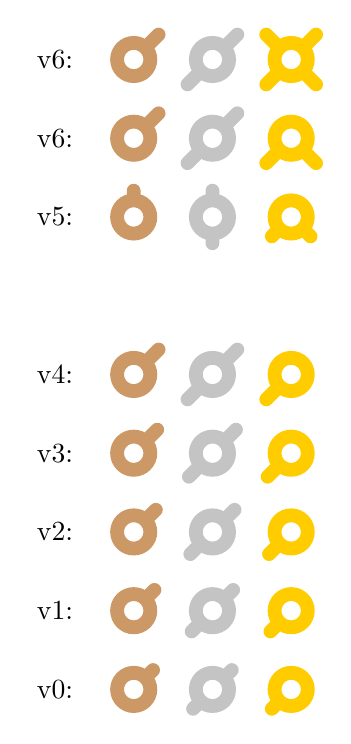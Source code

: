 %p%\usetikzlibrary{calc}
\begin{tikzpicture}[badge/.style={line width=5pt,line cap=round}]
  \definecolor{bronze}{rgb}{0.8,0.6,0.4}
  \definecolor{silver}{rgb}{0.77,0.77,0.77}
  \definecolor{gold}{rgb}{1,0.8,0}
  
  % Trying different stub lengths
  \foreach \y/\len in {0/1,1/1.5,2/2,3/2.5,4/3} {%
    \node at (-1,\y) {v\y:};
    
    \draw[color=bronze,badge] (0,\y) circle[radius=6pt]
      ++(6pt,6pt) -- +(\len pt,\len pt);
    
    \draw[color=silver,badge] (1,\y) circle[radius=6pt]
      +(6pt,6pt) -- +(6+\len pt,6+\len pt)
      +(-6pt,-6pt) -- +(-6-\len pt,-6-\len pt);
    
    \draw[color=gold,badge] (2,\y) circle[radius=6pt]
      ++(-6pt,-6pt) -- +(-\len pt,-\len pt);
  }
  
  % My original proposal
  \def\y{6}\def\len{1}
  \node at (-1,\y) {v5:};
  \draw[color=bronze,badge] (0,\y) circle[radius=6pt]
      ++(0,8.5pt) -- +(0,\len pt); % 8.5 ~ sqrt(6^2 + 6^2)
    
    \draw[color=silver,badge] (1,\y) circle[radius=6pt]
      +(0,8.5pt) -- +(0,8.5+\len pt)
      +(0,-8.5pt) -- +(0,-8.5-\len pt);
    
    \draw[color=gold,badge] (2,\y) circle[radius=6pt]
      +(-6pt,-6pt) -- +(-6-\len pt,-6-\len pt)
      +(6pt,-6pt) -- +(6+\len pt,-6-\len pt);
      
  % LD (live design) with double gold
  \def\y{7}\def\len{3}
  \node at (-1,\y) {v6:};
  \draw[color=bronze,badge] (0,\y) circle[radius=6pt]
    ++(6pt,6pt) -- +(\len pt,\len pt);
  
  \draw[color=silver,badge] (1,\y) circle[radius=6pt]
    +(6pt,6pt) -- +(6+\len pt,6+\len pt)
    +(-6pt,-6pt) -- +(-6-\len pt,-6-\len pt);
  
  \draw[color=gold,badge] (2,\y) circle[radius=6pt]
    +(-6pt,-6pt) -- +(-6-\len pt,-6-\len pt)
    +(6pt,-6pt) -- +(6+\len pt,-6-\len pt);
    
  % LD (live design) with quadruple gold
  \def\y{8}\def\len{3}
  \node at (-1,\y) {v6:};
  \draw[color=bronze,badge] (0,\y) circle[radius=6pt]
    ++(6pt,6pt) -- +(\len pt,\len pt);
  
  \draw[color=silver,badge] (1,\y) circle[radius=6pt]
    +(6pt,6pt) -- +(6+\len pt,6+\len pt)
    +(-6pt,-6pt) -- +(-6-\len pt,-6-\len pt);
  
  \draw[color=gold,badge] (2,\y) circle[radius=6pt]
    +(-6pt,-6pt) -- +(-6-\len pt,-6-\len pt)
    +(6pt,-6pt) -- +(6+\len pt,-6-\len pt)
    +(-6pt,6pt) -- +(-6-\len pt,6+\len pt)
    +(6pt,6pt) -- +(6+\len pt,6+\len pt);
\end{tikzpicture}
